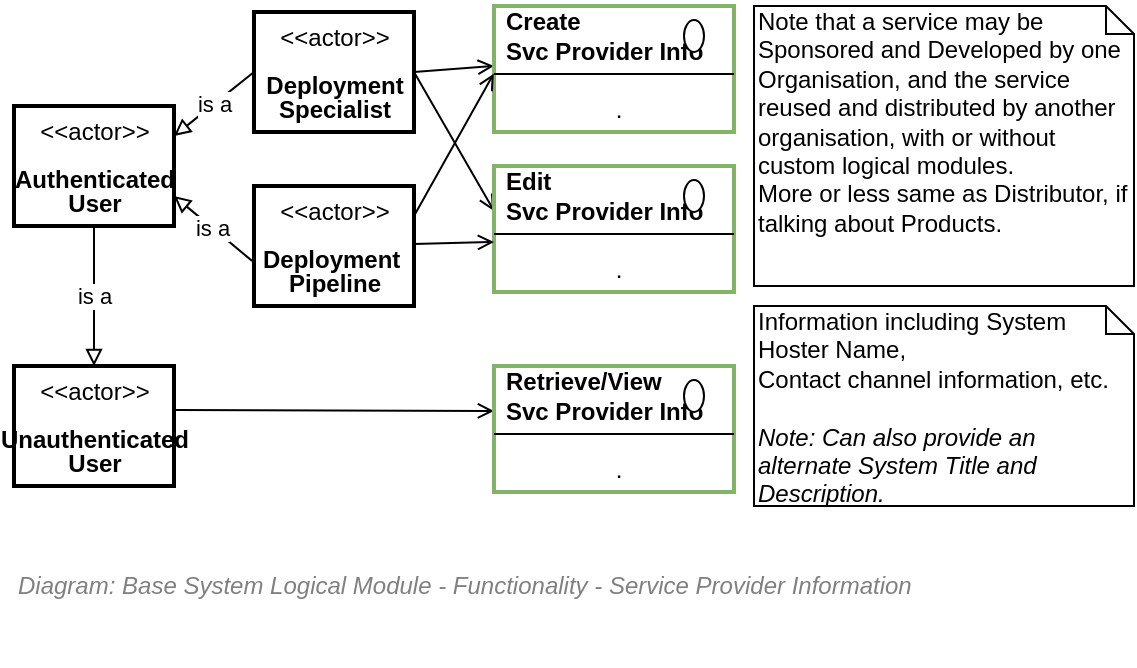 <mxfile compressed="false" version="17.5.0" type="google">
  <diagram id="bj7qFdG0cl4MS5NZvkRM" name="Service Provider Info Management">
    <mxGraphModel grid="1" page="1" gridSize="10" guides="1" tooltips="1" connect="1" arrows="1" fold="1" pageScale="1" pageWidth="827" pageHeight="1169" math="0" shadow="0">
      <root>
        <mxCell id="o0NXzHKPSiq7cElLNmyO-0" />
        <mxCell id="o0NXzHKPSiq7cElLNmyO-1" parent="o0NXzHKPSiq7cElLNmyO-0" />
        <mxCell id="-udS8R_HlVq8eXPxXIdf-0" value="Information including System Hoster Name, &lt;br&gt;Contact channel information, etc.&lt;br&gt;&lt;br&gt;&lt;i&gt;Note: Can also provide an alternate System Title and Description.&lt;/i&gt;" style="shape=note;whiteSpace=wrap;html=1;size=14;verticalAlign=top;align=left;spacingTop=-6;strokeWidth=1;fillColor=none;fontSize=12;" vertex="1" parent="o0NXzHKPSiq7cElLNmyO-1">
          <mxGeometry x="490" y="310" width="190" height="100" as="geometry" />
        </mxCell>
        <mxCell id="-udS8R_HlVq8eXPxXIdf-1" value="Note that a service may be Sponsored and Developed by one Organisation, and the service reused and distributed by another organisation, with or without custom logical modules.&lt;br&gt;More or less same as Distributor, if talking about Products." style="shape=note;whiteSpace=wrap;html=1;size=14;verticalAlign=top;align=left;spacingTop=-6;strokeWidth=1;fillColor=none;fontSize=12;" vertex="1" parent="o0NXzHKPSiq7cElLNmyO-1">
          <mxGeometry x="490" y="160" width="190" height="140" as="geometry" />
        </mxCell>
        <mxCell id="-udS8R_HlVq8eXPxXIdf-10" value="&lt;font style=&quot;font-size: 12px&quot;&gt;&lt;span style=&quot;font-size: 12px&quot;&gt;Diagram: Base System Logical Module - Functionality -&amp;nbsp;&lt;/span&gt;Service Provider Information&lt;/font&gt;" style="text;strokeColor=none;fillColor=none;html=1;fontSize=12;fontStyle=2;verticalAlign=middle;align=left;shadow=0;glass=0;comic=0;opacity=30;fontColor=#808080;" vertex="1" parent="o0NXzHKPSiq7cElLNmyO-1">
          <mxGeometry x="120" y="440" width="520" height="20" as="geometry" />
        </mxCell>
        <UserObject label="" tooltip="ABOUT&#xa;&#xa;Reseller information is obviously not apparently needed for most enterprise systems -- but it is actually useful if a lead agency is the Sponsor, but the system is being delivered by multiple agencies. &#xa;You present the Reseller information in Dialogues (as oppossed to the Sponsor)." id="-udS8R_HlVq8eXPxXIdf-11">
          <mxCell style="shape=image;html=1;verticalAlign=top;verticalLabelPosition=bottom;labelBackgroundColor=#ffffff;imageAspect=0;aspect=fixed;image=https://cdn1.iconfinder.com/data/icons/hawcons/32/699014-icon-28-information-128.png;shadow=0;dashed=0;fontFamily=Helvetica;fontSize=12;fontColor=#000000;align=center;strokeColor=#000000;fillColor=#505050;dashPattern=1 1;" vertex="1" parent="o0NXzHKPSiq7cElLNmyO-1">
            <mxGeometry x="660" y="470" width="20" height="20" as="geometry" />
          </mxCell>
        </UserObject>
        <mxCell id="HrKBOudJgDZP1CLx_om2-23" style="edgeStyle=none;rounded=0;orthogonalLoop=1;jettySize=auto;html=1;entryX=0;entryY=1;entryDx=0;entryDy=0;endArrow=open;endFill=0;exitX=1;exitY=0.5;exitDx=0;exitDy=0;" edge="1" parent="o0NXzHKPSiq7cElLNmyO-1" source="HrKBOudJgDZP1CLx_om2-5" target="HrKBOudJgDZP1CLx_om2-19">
          <mxGeometry relative="1" as="geometry" />
        </mxCell>
        <mxCell id="HrKBOudJgDZP1CLx_om2-24" style="edgeStyle=none;rounded=0;orthogonalLoop=1;jettySize=auto;html=1;entryX=0;entryY=0.75;entryDx=0;entryDy=0;endArrow=open;endFill=0;exitX=1;exitY=0.5;exitDx=0;exitDy=0;" edge="1" parent="o0NXzHKPSiq7cElLNmyO-1" source="HrKBOudJgDZP1CLx_om2-5" target="HrKBOudJgDZP1CLx_om2-14">
          <mxGeometry relative="1" as="geometry" />
        </mxCell>
        <mxCell id="pVd3HVCTOvL4H1cQWsl4-1" value="is a" style="edgeStyle=none;rounded=0;orthogonalLoop=1;jettySize=auto;html=1;entryX=1;entryY=0.25;entryDx=0;entryDy=0;endArrow=block;endFill=0;exitX=0;exitY=0.5;exitDx=0;exitDy=0;" edge="1" parent="o0NXzHKPSiq7cElLNmyO-1" source="HrKBOudJgDZP1CLx_om2-5" target="pVd3HVCTOvL4H1cQWsl4-0">
          <mxGeometry relative="1" as="geometry" />
        </mxCell>
        <mxCell id="HrKBOudJgDZP1CLx_om2-5" value="&lt;p style=&quot;line-height: 100%&quot;&gt;&amp;lt;&amp;lt;actor&amp;gt;&amp;gt;&lt;br&gt;&lt;br&gt;&lt;b&gt;Deployment&lt;br&gt;Specialist&lt;/b&gt;&lt;/p&gt;" style="text;html=1;align=center;verticalAlign=middle;dashed=0;strokeColor=#000000;strokeWidth=2;" vertex="1" parent="o0NXzHKPSiq7cElLNmyO-1">
          <mxGeometry x="240" y="163" width="80" height="60" as="geometry" />
        </mxCell>
        <mxCell id="HrKBOudJgDZP1CLx_om2-25" style="edgeStyle=none;rounded=0;orthogonalLoop=1;jettySize=auto;html=1;entryX=0;entryY=0.75;entryDx=0;entryDy=0;endArrow=open;endFill=0;exitX=1.01;exitY=0.367;exitDx=0;exitDy=0;exitPerimeter=0;" edge="1" parent="o0NXzHKPSiq7cElLNmyO-1" source="HrKBOudJgDZP1CLx_om2-7" target="HrKBOudJgDZP1CLx_om2-9">
          <mxGeometry relative="1" as="geometry" />
        </mxCell>
        <mxCell id="HrKBOudJgDZP1CLx_om2-7" value="&lt;p style=&quot;line-height: 100%&quot;&gt;&amp;lt;&amp;lt;actor&amp;gt;&amp;gt;&lt;br&gt;&lt;br&gt;&lt;b&gt;Unauthenticated&lt;br&gt;User&lt;/b&gt;&lt;/p&gt;" style="text;html=1;align=center;verticalAlign=middle;dashed=0;strokeColor=#000000;strokeWidth=2;" vertex="1" parent="o0NXzHKPSiq7cElLNmyO-1">
          <mxGeometry x="120" y="340" width="80" height="60" as="geometry" />
        </mxCell>
        <mxCell id="HrKBOudJgDZP1CLx_om2-8" value="" style="fontStyle=1;align=center;verticalAlign=top;childLayout=stackLayout;horizontal=1;horizontalStack=0;resizeParent=1;resizeParentMax=0;resizeLast=0;marginBottom=0;strokeColor=#82b366;strokeWidth=2;fillColor=none;" vertex="1" parent="o0NXzHKPSiq7cElLNmyO-1">
          <mxGeometry x="360" y="340" width="120" height="63" as="geometry" />
        </mxCell>
        <mxCell id="HrKBOudJgDZP1CLx_om2-9" value="Retrieve/View &lt;br&gt;Svc Provider Info" style="html=1;align=left;spacingLeft=4;verticalAlign=middle;strokeColor=none;fillColor=none;fontStyle=1" vertex="1" parent="HrKBOudJgDZP1CLx_om2-8">
          <mxGeometry width="120" height="30" as="geometry" />
        </mxCell>
        <mxCell id="HrKBOudJgDZP1CLx_om2-10" value="" style="shape=ellipse;" vertex="1" parent="HrKBOudJgDZP1CLx_om2-9">
          <mxGeometry x="1" width="10" height="16" relative="1" as="geometry">
            <mxPoint x="-25" y="7" as="offset" />
          </mxGeometry>
        </mxCell>
        <mxCell id="HrKBOudJgDZP1CLx_om2-11" value="" style="line;strokeWidth=1;fillColor=none;align=left;verticalAlign=middle;spacingTop=-1;spacingLeft=3;spacingRight=3;rotatable=0;labelPosition=right;points=[];portConstraint=eastwest;" vertex="1" parent="HrKBOudJgDZP1CLx_om2-8">
          <mxGeometry y="30" width="120" height="8" as="geometry" />
        </mxCell>
        <mxCell id="HrKBOudJgDZP1CLx_om2-12" value="." style="html=1;align=center;spacingLeft=4;verticalAlign=top;strokeColor=none;fillColor=none;" vertex="1" parent="HrKBOudJgDZP1CLx_om2-8">
          <mxGeometry y="38" width="120" height="25" as="geometry" />
        </mxCell>
        <mxCell id="HrKBOudJgDZP1CLx_om2-13" value="" style="fontStyle=1;align=center;verticalAlign=top;childLayout=stackLayout;horizontal=1;horizontalStack=0;resizeParent=1;resizeParentMax=0;resizeLast=0;marginBottom=0;strokeColor=#82b366;strokeWidth=2;fillColor=none;" vertex="1" parent="o0NXzHKPSiq7cElLNmyO-1">
          <mxGeometry x="360" y="240" width="120" height="63" as="geometry" />
        </mxCell>
        <mxCell id="HrKBOudJgDZP1CLx_om2-14" value="Edit&lt;br&gt;Svc Provider Info" style="html=1;align=left;spacingLeft=4;verticalAlign=middle;strokeColor=none;fillColor=none;fontStyle=1" vertex="1" parent="HrKBOudJgDZP1CLx_om2-13">
          <mxGeometry width="120" height="30" as="geometry" />
        </mxCell>
        <mxCell id="HrKBOudJgDZP1CLx_om2-15" value="" style="shape=ellipse;" vertex="1" parent="HrKBOudJgDZP1CLx_om2-14">
          <mxGeometry x="1" width="10" height="16" relative="1" as="geometry">
            <mxPoint x="-25" y="7" as="offset" />
          </mxGeometry>
        </mxCell>
        <mxCell id="HrKBOudJgDZP1CLx_om2-16" value="" style="line;strokeWidth=1;fillColor=none;align=left;verticalAlign=middle;spacingTop=-1;spacingLeft=3;spacingRight=3;rotatable=0;labelPosition=right;points=[];portConstraint=eastwest;" vertex="1" parent="HrKBOudJgDZP1CLx_om2-13">
          <mxGeometry y="30" width="120" height="8" as="geometry" />
        </mxCell>
        <mxCell id="HrKBOudJgDZP1CLx_om2-17" value="." style="html=1;align=center;spacingLeft=4;verticalAlign=top;strokeColor=none;fillColor=none;" vertex="1" parent="HrKBOudJgDZP1CLx_om2-13">
          <mxGeometry y="38" width="120" height="25" as="geometry" />
        </mxCell>
        <mxCell id="HrKBOudJgDZP1CLx_om2-18" value="" style="fontStyle=1;align=center;verticalAlign=top;childLayout=stackLayout;horizontal=1;horizontalStack=0;resizeParent=1;resizeParentMax=0;resizeLast=0;marginBottom=0;strokeColor=#82b366;strokeWidth=2;fillColor=none;" vertex="1" parent="o0NXzHKPSiq7cElLNmyO-1">
          <mxGeometry x="360" y="160" width="120" height="63" as="geometry" />
        </mxCell>
        <mxCell id="HrKBOudJgDZP1CLx_om2-19" value="Create&lt;br&gt;Svc Provider Info" style="html=1;align=left;spacingLeft=4;verticalAlign=middle;strokeColor=none;fillColor=none;fontStyle=1" vertex="1" parent="HrKBOudJgDZP1CLx_om2-18">
          <mxGeometry width="120" height="30" as="geometry" />
        </mxCell>
        <mxCell id="HrKBOudJgDZP1CLx_om2-20" value="" style="shape=ellipse;" vertex="1" parent="HrKBOudJgDZP1CLx_om2-19">
          <mxGeometry x="1" width="10" height="16" relative="1" as="geometry">
            <mxPoint x="-25" y="7" as="offset" />
          </mxGeometry>
        </mxCell>
        <mxCell id="HrKBOudJgDZP1CLx_om2-21" value="" style="line;strokeWidth=1;fillColor=none;align=left;verticalAlign=middle;spacingTop=-1;spacingLeft=3;spacingRight=3;rotatable=0;labelPosition=right;points=[];portConstraint=eastwest;" vertex="1" parent="HrKBOudJgDZP1CLx_om2-18">
          <mxGeometry y="30" width="120" height="8" as="geometry" />
        </mxCell>
        <mxCell id="HrKBOudJgDZP1CLx_om2-22" value="." style="html=1;align=center;spacingLeft=4;verticalAlign=top;strokeColor=none;fillColor=none;" vertex="1" parent="HrKBOudJgDZP1CLx_om2-18">
          <mxGeometry y="38" width="120" height="25" as="geometry" />
        </mxCell>
        <mxCell id="HrKBOudJgDZP1CLx_om2-27" style="edgeStyle=none;rounded=0;orthogonalLoop=1;jettySize=auto;html=1;entryX=-0.001;entryY=0.479;entryDx=0;entryDy=0;entryPerimeter=0;endArrow=open;endFill=0;exitX=1;exitY=0.25;exitDx=0;exitDy=0;" edge="1" parent="o0NXzHKPSiq7cElLNmyO-1" source="HrKBOudJgDZP1CLx_om2-26" target="HrKBOudJgDZP1CLx_om2-21">
          <mxGeometry relative="1" as="geometry" />
        </mxCell>
        <mxCell id="HrKBOudJgDZP1CLx_om2-28" style="edgeStyle=none;rounded=0;orthogonalLoop=1;jettySize=auto;html=1;entryX=0;entryY=0;entryDx=0;entryDy=0;endArrow=open;endFill=0;" edge="1" parent="o0NXzHKPSiq7cElLNmyO-1" source="HrKBOudJgDZP1CLx_om2-26" target="HrKBOudJgDZP1CLx_om2-17">
          <mxGeometry relative="1" as="geometry" />
        </mxCell>
        <mxCell id="pVd3HVCTOvL4H1cQWsl4-2" value="is a" style="edgeStyle=none;rounded=0;orthogonalLoop=1;jettySize=auto;html=1;entryX=1;entryY=0.75;entryDx=0;entryDy=0;endArrow=block;endFill=0;exitX=-0.012;exitY=0.624;exitDx=0;exitDy=0;exitPerimeter=0;" edge="1" parent="o0NXzHKPSiq7cElLNmyO-1" source="HrKBOudJgDZP1CLx_om2-26" target="pVd3HVCTOvL4H1cQWsl4-0">
          <mxGeometry relative="1" as="geometry" />
        </mxCell>
        <mxCell id="HrKBOudJgDZP1CLx_om2-26" value="&lt;p style=&quot;line-height: 100%&quot;&gt;&amp;lt;&amp;lt;actor&amp;gt;&amp;gt;&lt;br&gt;&lt;br&gt;&lt;b&gt;Deployment&amp;nbsp;&lt;br&gt;Pipeline&lt;/b&gt;&lt;/p&gt;" style="text;html=1;align=center;verticalAlign=middle;dashed=0;strokeColor=#000000;strokeWidth=2;" vertex="1" parent="o0NXzHKPSiq7cElLNmyO-1">
          <mxGeometry x="240" y="250" width="80" height="60" as="geometry" />
        </mxCell>
        <mxCell id="pVd3HVCTOvL4H1cQWsl4-3" value="is a" style="edgeStyle=none;rounded=0;orthogonalLoop=1;jettySize=auto;html=1;entryX=0.5;entryY=0;entryDx=0;entryDy=0;endArrow=block;endFill=0;" edge="1" parent="o0NXzHKPSiq7cElLNmyO-1" source="pVd3HVCTOvL4H1cQWsl4-0" target="HrKBOudJgDZP1CLx_om2-7">
          <mxGeometry relative="1" as="geometry" />
        </mxCell>
        <mxCell id="pVd3HVCTOvL4H1cQWsl4-0" value="&lt;p style=&quot;line-height: 100%&quot;&gt;&amp;lt;&amp;lt;actor&amp;gt;&amp;gt;&lt;br&gt;&lt;br&gt;&lt;b&gt;Authenticated&lt;br&gt;User&lt;/b&gt;&lt;/p&gt;" style="text;html=1;align=center;verticalAlign=middle;dashed=0;strokeColor=#000000;strokeWidth=2;" vertex="1" parent="o0NXzHKPSiq7cElLNmyO-1">
          <mxGeometry x="120" y="210" width="80" height="60" as="geometry" />
        </mxCell>
      </root>
    </mxGraphModel>
  </diagram>
</mxfile>
